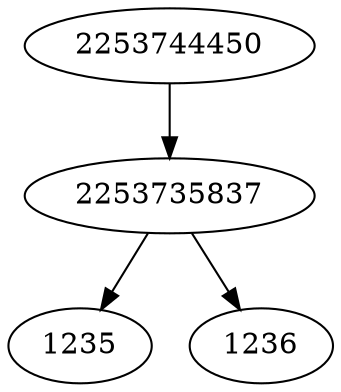 strict digraph  {
2253744450;
1235;
1236;
2253735837;
2253744450 -> 2253735837;
2253735837 -> 1235;
2253735837 -> 1236;
}
